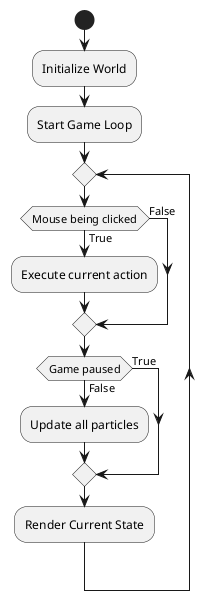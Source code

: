 @startuml
'https://plantuml.com/activity-diagram-beta

start
:Initialize World;
:Start Game Loop;
repeat
if (Mouse being clicked) then (True)
    :Execute current action;
else (False)
endif
if (Game paused) then (False)
    :Update all particles;
else (True)
endif
:Render Current State;



@enduml
